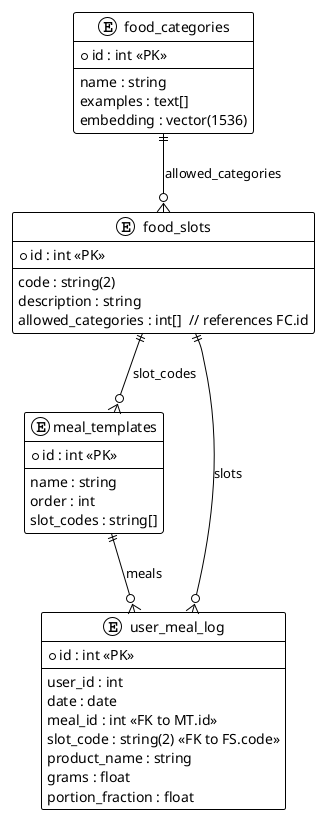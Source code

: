 @startuml
!theme plain

entity "food_categories" as FC {
    * id : int <<PK>>
    --
    name : string
    examples : text[]
    embedding : vector(1536)
}

entity "food_slots" as FS {
    * id : int <<PK>>
    --
    code : string(2)
    description : string
    allowed_categories : int[]  // references FC.id
}

entity "meal_templates" as MT {
    * id : int <<PK>>
    --
    name : string
    order : int
    slot_codes : string[]
}

entity "user_meal_log" as ML {
    * id : int <<PK>>
    --
    user_id : int
    date : date
    meal_id : int <<FK to MT.id>>
    slot_code : string(2) <<FK to FS.code>>
    product_name : string
    grams : float
    portion_fraction : float
}

FC ||--o{ FS : "allowed_categories"
FS ||--o{ MT : "slot_codes"
MT ||--o{ ML : "meals"
FS ||--o{ ML : "slots"
@enduml

